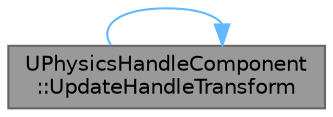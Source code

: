 digraph "UPhysicsHandleComponent::UpdateHandleTransform"
{
 // INTERACTIVE_SVG=YES
 // LATEX_PDF_SIZE
  bgcolor="transparent";
  edge [fontname=Helvetica,fontsize=10,labelfontname=Helvetica,labelfontsize=10];
  node [fontname=Helvetica,fontsize=10,shape=box,height=0.2,width=0.4];
  rankdir="LR";
  Node1 [id="Node000001",label="UPhysicsHandleComponent\l::UpdateHandleTransform",height=0.2,width=0.4,color="gray40", fillcolor="grey60", style="filled", fontcolor="black",tooltip="Move the kinematic handle to the specified."];
  Node1 -> Node1 [id="edge1_Node000001_Node000001",color="steelblue1",style="solid",tooltip=" "];
}

